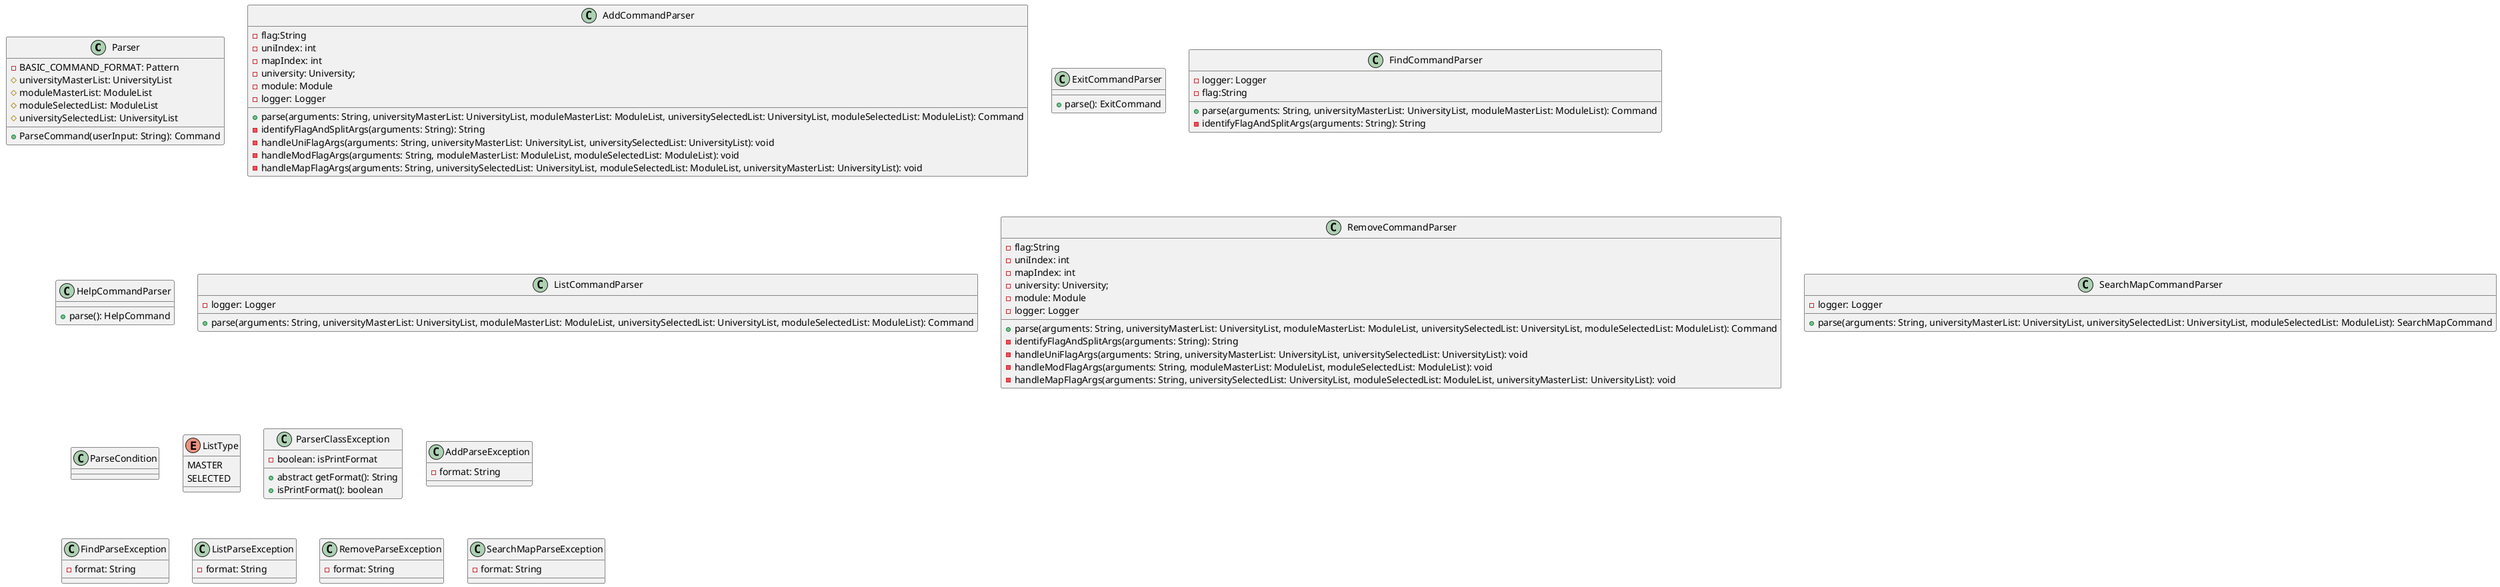 @startuml
'https://plantuml.com/class-diagram

class Parser {
    - BASIC_COMMAND_FORMAT: Pattern
    # universityMasterList: UniversityList
    # moduleMasterList: ModuleList
    # moduleSelectedList: ModuleList
    # universitySelectedList: UniversityList

    + ParseCommand(userInput: String): Command
}

class AddCommandParser {
    - flag:String
    - uniIndex: int
    - mapIndex: int
    - university: University;
    - module: Module
    - logger: Logger

    + parse(arguments: String, universityMasterList: UniversityList, moduleMasterList: ModuleList, universitySelectedList: UniversityList, moduleSelectedList: ModuleList): Command
    - identifyFlagAndSplitArgs(arguments: String): String
    - handleUniFlagArgs(arguments: String, universityMasterList: UniversityList, universitySelectedList: UniversityList): void
    - handleModFlagArgs(arguments: String, moduleMasterList: ModuleList, moduleSelectedList: ModuleList): void
    - handleMapFlagArgs(arguments: String, universitySelectedList: UniversityList, moduleSelectedList: ModuleList, universityMasterList: UniversityList): void
}

class ExitCommandParser {
    + parse(): ExitCommand
}

class FindCommandParser {
    - logger: Logger
    - flag:String

    + parse(arguments: String, universityMasterList: UniversityList, moduleMasterList: ModuleList): Command
    - identifyFlagAndSplitArgs(arguments: String): String
}

class HelpCommandParser {
    + parse(): HelpCommand
}

class ListCommandParser {
    - logger: Logger

    + parse(arguments: String, universityMasterList: UniversityList, moduleMasterList: ModuleList, universitySelectedList: UniversityList, moduleSelectedList: ModuleList): Command
}

class RemoveCommandParser {
    - flag:String
    - uniIndex: int
    - mapIndex: int
    - university: University;
    - module: Module
    - logger: Logger

    + parse(arguments: String, universityMasterList: UniversityList, moduleMasterList: ModuleList, universitySelectedList: UniversityList, moduleSelectedList: ModuleList): Command
    - identifyFlagAndSplitArgs(arguments: String): String
    - handleUniFlagArgs(arguments: String, universityMasterList: UniversityList, universitySelectedList: UniversityList): void
    - handleModFlagArgs(arguments: String, moduleMasterList: ModuleList, moduleSelectedList: ModuleList): void
    - handleMapFlagArgs(arguments: String, universitySelectedList: UniversityList, moduleSelectedList: ModuleList, universityMasterList: UniversityList): void
}

class SearchMapCommandParser {
    - logger: Logger

    + parse(arguments: String, universityMasterList: UniversityList, universitySelectedList: UniversityList, moduleSelectedList: ModuleList): SearchMapCommand
}

class ParseCondition {
}

enum ListType {
MASTER
SELECTED
}

class ParserClassException {
- boolean: isPrintFormat

+ abstract getFormat(): String
+ isPrintFormat(): boolean
}

class AddParseException {
- format: String
}

class FindParseException {
- format: String
}

class ListParseException {
- format: String
}

class RemoveParseException {
- format: String
}

class SearchMapParseException {
- format: String
}

@enduml
